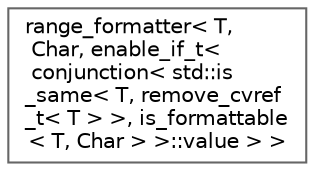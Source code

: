 digraph "类继承关系图"
{
 // LATEX_PDF_SIZE
  bgcolor="transparent";
  edge [fontname=Helvetica,fontsize=10,labelfontname=Helvetica,labelfontsize=10];
  node [fontname=Helvetica,fontsize=10,shape=box,height=0.2,width=0.4];
  rankdir="LR";
  Node0 [id="Node000000",label="range_formatter\< T,\l Char, enable_if_t\<\l conjunction\< std::is\l_same\< T, remove_cvref\l_t\< T \> \>, is_formattable\l\< T, Char \> \>::value \> \>",height=0.2,width=0.4,color="grey40", fillcolor="white", style="filled",URL="$structrange__formatter_3_01_t_00_01_char_00_01enable__if__t_3_01conjunction_3_01std_1_1is__same_edf46378efa9da3f820c5aa7a483895e.html",tooltip=" "];
}
